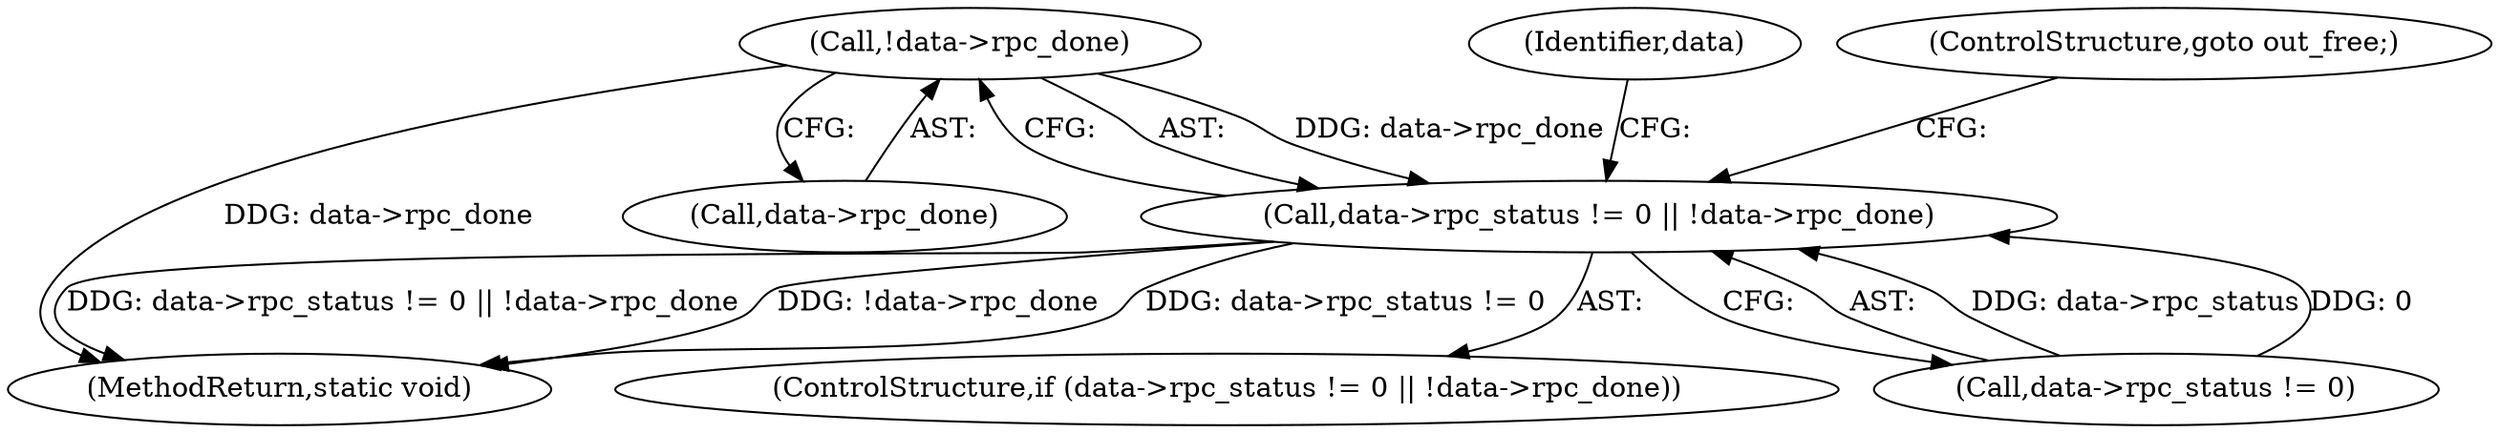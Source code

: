 digraph "0_linux_dc0b027dfadfcb8a5504f7d8052754bf8d501ab9_15@pointer" {
"1000128" [label="(Call,!data->rpc_done)"];
"1000122" [label="(Call,data->rpc_status != 0 || !data->rpc_done)"];
"1000122" [label="(Call,data->rpc_status != 0 || !data->rpc_done)"];
"1000128" [label="(Call,!data->rpc_done)"];
"1000164" [label="(MethodReturn,static void)"];
"1000121" [label="(ControlStructure,if (data->rpc_status != 0 || !data->rpc_done))"];
"1000137" [label="(Identifier,data)"];
"1000123" [label="(Call,data->rpc_status != 0)"];
"1000129" [label="(Call,data->rpc_done)"];
"1000132" [label="(ControlStructure,goto out_free;)"];
"1000128" -> "1000122"  [label="AST: "];
"1000128" -> "1000129"  [label="CFG: "];
"1000129" -> "1000128"  [label="AST: "];
"1000122" -> "1000128"  [label="CFG: "];
"1000128" -> "1000164"  [label="DDG: data->rpc_done"];
"1000128" -> "1000122"  [label="DDG: data->rpc_done"];
"1000122" -> "1000121"  [label="AST: "];
"1000122" -> "1000123"  [label="CFG: "];
"1000123" -> "1000122"  [label="AST: "];
"1000132" -> "1000122"  [label="CFG: "];
"1000137" -> "1000122"  [label="CFG: "];
"1000122" -> "1000164"  [label="DDG: data->rpc_status != 0"];
"1000122" -> "1000164"  [label="DDG: data->rpc_status != 0 || !data->rpc_done"];
"1000122" -> "1000164"  [label="DDG: !data->rpc_done"];
"1000123" -> "1000122"  [label="DDG: data->rpc_status"];
"1000123" -> "1000122"  [label="DDG: 0"];
}
